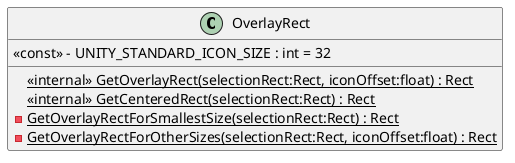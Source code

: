 @startuml
class OverlayRect {
    <<internal>> {static} GetOverlayRect(selectionRect:Rect, iconOffset:float) : Rect
    <<internal>> {static} GetCenteredRect(selectionRect:Rect) : Rect
    {static} - GetOverlayRectForSmallestSize(selectionRect:Rect) : Rect
    {static} - GetOverlayRectForOtherSizes(selectionRect:Rect, iconOffset:float) : Rect
    <<const>> - UNITY_STANDARD_ICON_SIZE : int = 32
}
@enduml
